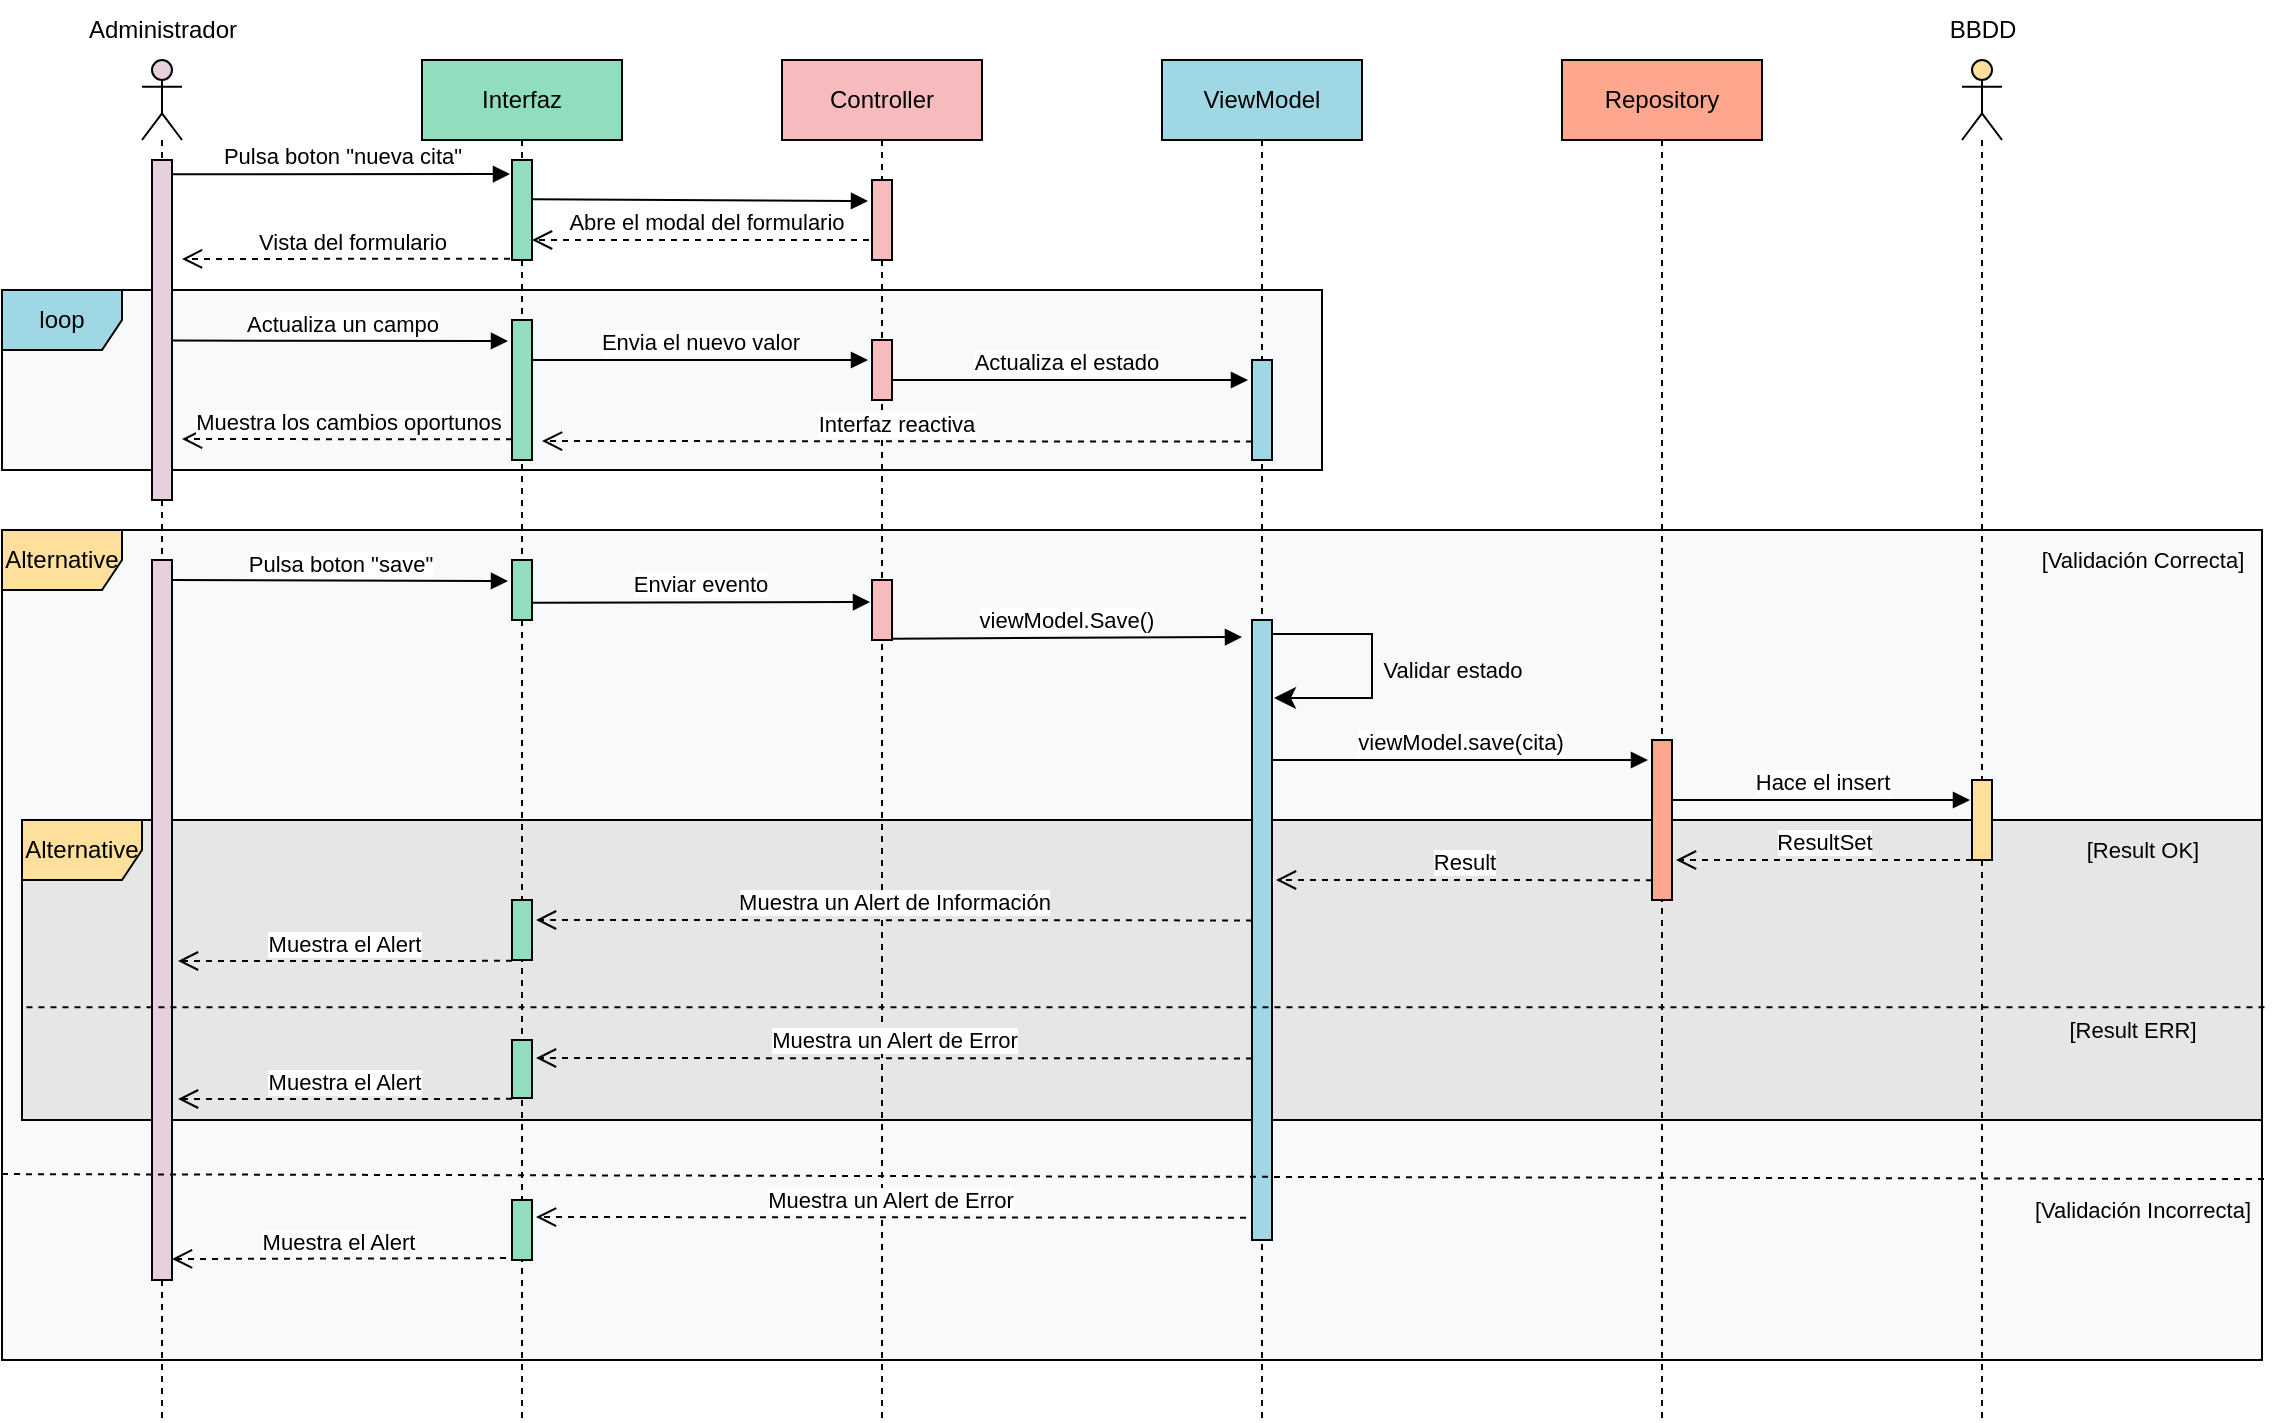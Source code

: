 <mxfile version="21.2.8" type="device">
  <diagram name="Page-1" id="2YBvvXClWsGukQMizWep">
    <mxGraphModel dx="1167" dy="699" grid="1" gridSize="10" guides="1" tooltips="1" connect="1" arrows="1" fold="1" page="1" pageScale="1" pageWidth="850" pageHeight="1100" math="0" shadow="0">
      <root>
        <mxCell id="0" />
        <mxCell id="1" parent="0" />
        <mxCell id="uf8Uw_HvhAa3_yYF7C0B-38" value="Alternative" style="shape=umlFrame;whiteSpace=wrap;html=1;pointerEvents=0;swimlaneFillColor=#F8F9FA;fillColor=#FFDF9C;" parent="1" vertex="1">
          <mxGeometry x="10" y="275" width="1130" height="415" as="geometry" />
        </mxCell>
        <mxCell id="uf8Uw_HvhAa3_yYF7C0B-61" value="Alternative" style="shape=umlFrame;whiteSpace=wrap;html=1;pointerEvents=0;swimlaneFillColor=#E6E6E6;fillColor=#FFDF9C;" parent="1" vertex="1">
          <mxGeometry x="20" y="420" width="1120" height="150" as="geometry" />
        </mxCell>
        <mxCell id="uf8Uw_HvhAa3_yYF7C0B-17" value="loop" style="shape=umlFrame;whiteSpace=wrap;html=1;pointerEvents=0;swimlaneFillColor=#f8f9fa;fillColor=#9FD8E4;" parent="1" vertex="1">
          <mxGeometry x="10" y="155" width="660" height="90" as="geometry" />
        </mxCell>
        <mxCell id="uf8Uw_HvhAa3_yYF7C0B-4" value="" style="shape=umlLifeline;perimeter=lifelinePerimeter;whiteSpace=wrap;html=1;container=1;dropTarget=0;collapsible=0;recursiveResize=0;outlineConnect=0;portConstraint=eastwest;newEdgeStyle={&quot;edgeStyle&quot;:&quot;elbowEdgeStyle&quot;,&quot;elbow&quot;:&quot;vertical&quot;,&quot;curved&quot;:0,&quot;rounded&quot;:0};participant=umlActor;fillColor=#E6D0DE;" parent="1" vertex="1">
          <mxGeometry x="80" y="40" width="20" height="680" as="geometry" />
        </mxCell>
        <mxCell id="uf8Uw_HvhAa3_yYF7C0B-60" value="" style="rounded=0;whiteSpace=wrap;html=1;fillColor=#E6D0DE;" parent="1" vertex="1">
          <mxGeometry x="85" y="290" width="10" height="360" as="geometry" />
        </mxCell>
        <mxCell id="aM9ryv3xv72pqoxQDRHE-5" value="Interfaz" style="shape=umlLifeline;perimeter=lifelinePerimeter;whiteSpace=wrap;html=1;container=0;dropTarget=0;collapsible=0;recursiveResize=0;outlineConnect=0;portConstraint=eastwest;newEdgeStyle={&quot;edgeStyle&quot;:&quot;elbowEdgeStyle&quot;,&quot;elbow&quot;:&quot;vertical&quot;,&quot;curved&quot;:0,&quot;rounded&quot;:0};fillColor=#91DEBF;" parent="1" vertex="1">
          <mxGeometry x="220" y="40" width="100" height="680" as="geometry" />
        </mxCell>
        <mxCell id="uf8Uw_HvhAa3_yYF7C0B-1" value="Controller" style="shape=umlLifeline;perimeter=lifelinePerimeter;whiteSpace=wrap;html=1;container=1;dropTarget=0;collapsible=0;recursiveResize=0;outlineConnect=0;portConstraint=eastwest;newEdgeStyle={&quot;edgeStyle&quot;:&quot;elbowEdgeStyle&quot;,&quot;elbow&quot;:&quot;vertical&quot;,&quot;curved&quot;:0,&quot;rounded&quot;:0};fillColor=#F7BBBD;" parent="1" vertex="1">
          <mxGeometry x="400" y="40" width="100" height="680" as="geometry" />
        </mxCell>
        <mxCell id="uf8Uw_HvhAa3_yYF7C0B-2" value="ViewModel" style="shape=umlLifeline;perimeter=lifelinePerimeter;whiteSpace=wrap;html=1;container=1;dropTarget=0;collapsible=0;recursiveResize=0;outlineConnect=0;portConstraint=eastwest;newEdgeStyle={&quot;edgeStyle&quot;:&quot;elbowEdgeStyle&quot;,&quot;elbow&quot;:&quot;vertical&quot;,&quot;curved&quot;:0,&quot;rounded&quot;:0};fillColor=#9FD8E4;" parent="1" vertex="1">
          <mxGeometry x="590" y="40" width="100" height="680" as="geometry" />
        </mxCell>
        <mxCell id="uf8Uw_HvhAa3_yYF7C0B-5" value="Administrador" style="text;html=1;align=center;verticalAlign=middle;resizable=0;points=[];autosize=1;strokeColor=none;fillColor=none;" parent="1" vertex="1">
          <mxGeometry x="40" y="10" width="100" height="30" as="geometry" />
        </mxCell>
        <mxCell id="uf8Uw_HvhAa3_yYF7C0B-7" value="" style="shape=umlLifeline;perimeter=lifelinePerimeter;whiteSpace=wrap;html=1;container=1;dropTarget=0;collapsible=0;recursiveResize=0;outlineConnect=0;portConstraint=eastwest;newEdgeStyle={&quot;edgeStyle&quot;:&quot;elbowEdgeStyle&quot;,&quot;elbow&quot;:&quot;vertical&quot;,&quot;curved&quot;:0,&quot;rounded&quot;:0};participant=umlActor;fillColor=#FFDF9C;" parent="1" vertex="1">
          <mxGeometry x="990" y="40" width="20" height="680" as="geometry" />
        </mxCell>
        <mxCell id="uf8Uw_HvhAa3_yYF7C0B-8" value="BBDD" style="text;html=1;align=center;verticalAlign=middle;resizable=0;points=[];autosize=1;strokeColor=none;fillColor=none;" parent="1" vertex="1">
          <mxGeometry x="970" y="10" width="60" height="30" as="geometry" />
        </mxCell>
        <mxCell id="uf8Uw_HvhAa3_yYF7C0B-9" value="Repository" style="shape=umlLifeline;perimeter=lifelinePerimeter;whiteSpace=wrap;html=1;container=1;dropTarget=0;collapsible=0;recursiveResize=0;outlineConnect=0;portConstraint=eastwest;newEdgeStyle={&quot;edgeStyle&quot;:&quot;elbowEdgeStyle&quot;,&quot;elbow&quot;:&quot;vertical&quot;,&quot;curved&quot;:0,&quot;rounded&quot;:0};fillColor=#FFA78E;" parent="1" vertex="1">
          <mxGeometry x="790" y="40" width="100" height="680" as="geometry" />
        </mxCell>
        <mxCell id="uf8Uw_HvhAa3_yYF7C0B-10" value="" style="rounded=0;whiteSpace=wrap;html=1;fillColor=#E6D0DE;" parent="1" vertex="1">
          <mxGeometry x="85" y="90" width="10" height="170" as="geometry" />
        </mxCell>
        <mxCell id="uf8Uw_HvhAa3_yYF7C0B-12" value="Vista del formulario" style="html=1;verticalAlign=bottom;endArrow=open;dashed=1;endSize=8;edgeStyle=elbowEdgeStyle;elbow=vertical;curved=0;rounded=0;" parent="1" edge="1">
          <mxGeometry relative="1" as="geometry">
            <mxPoint x="270" y="139.33" as="sourcePoint" />
            <mxPoint x="100" y="139.33" as="targetPoint" />
          </mxGeometry>
        </mxCell>
        <mxCell id="uf8Uw_HvhAa3_yYF7C0B-13" value="" style="rounded=0;whiteSpace=wrap;html=1;fillColor=#91DEBF;" parent="1" vertex="1">
          <mxGeometry x="265" y="90" width="10" height="50" as="geometry" />
        </mxCell>
        <mxCell id="uf8Uw_HvhAa3_yYF7C0B-16" value="Actualiza el estado" style="html=1;verticalAlign=bottom;endArrow=block;edgeStyle=elbowEdgeStyle;elbow=vertical;curved=0;rounded=0;" parent="1" edge="1">
          <mxGeometry width="80" relative="1" as="geometry">
            <mxPoint x="450" y="200" as="sourcePoint" />
            <mxPoint x="633" y="200" as="targetPoint" />
          </mxGeometry>
        </mxCell>
        <mxCell id="uf8Uw_HvhAa3_yYF7C0B-18" value="Interfaz reactiva" style="html=1;verticalAlign=bottom;endArrow=open;dashed=1;endSize=8;edgeStyle=elbowEdgeStyle;elbow=vertical;curved=0;rounded=0;" parent="1" edge="1">
          <mxGeometry relative="1" as="geometry">
            <mxPoint x="635" y="230.78" as="sourcePoint" />
            <mxPoint x="280" y="230" as="targetPoint" />
          </mxGeometry>
        </mxCell>
        <mxCell id="uf8Uw_HvhAa3_yYF7C0B-19" value="" style="rounded=0;whiteSpace=wrap;html=1;fillColor=#91DEBF;" parent="1" vertex="1">
          <mxGeometry x="265" y="170" width="10" height="70" as="geometry" />
        </mxCell>
        <mxCell id="uf8Uw_HvhAa3_yYF7C0B-14" value="Actualiza un campo" style="html=1;verticalAlign=bottom;endArrow=block;edgeStyle=elbowEdgeStyle;elbow=vertical;curved=0;rounded=0;exitX=1.022;exitY=0.274;exitDx=0;exitDy=0;exitPerimeter=0;" parent="1" edge="1">
          <mxGeometry width="80" relative="1" as="geometry">
            <mxPoint x="95.22" y="180.28" as="sourcePoint" />
            <mxPoint x="263" y="181" as="targetPoint" />
          </mxGeometry>
        </mxCell>
        <mxCell id="uf8Uw_HvhAa3_yYF7C0B-21" value="" style="rounded=0;whiteSpace=wrap;html=1;fillColor=#F7BBBD;" parent="1" vertex="1">
          <mxGeometry x="445" y="180" width="10" height="30" as="geometry" />
        </mxCell>
        <mxCell id="uf8Uw_HvhAa3_yYF7C0B-11" value="Pulsa boton &quot;nueva cita&quot;" style="html=1;verticalAlign=bottom;endArrow=block;edgeStyle=elbowEdgeStyle;elbow=vertical;curved=0;rounded=0;exitX=1.022;exitY=0.042;exitDx=0;exitDy=0;exitPerimeter=0;" parent="1" source="uf8Uw_HvhAa3_yYF7C0B-10" edge="1">
          <mxGeometry width="80" relative="1" as="geometry">
            <mxPoint x="100" y="100" as="sourcePoint" />
            <mxPoint x="264" y="97" as="targetPoint" />
          </mxGeometry>
        </mxCell>
        <mxCell id="uf8Uw_HvhAa3_yYF7C0B-25" value="Muestra los cambios oportunos" style="html=1;verticalAlign=bottom;endArrow=open;dashed=1;endSize=8;edgeStyle=elbowEdgeStyle;elbow=vertical;curved=0;rounded=0;" parent="1" edge="1">
          <mxGeometry relative="1" as="geometry">
            <mxPoint x="265" y="229.67" as="sourcePoint" />
            <mxPoint x="100" y="229.33" as="targetPoint" />
          </mxGeometry>
        </mxCell>
        <mxCell id="uf8Uw_HvhAa3_yYF7C0B-26" value="Pulsa boton &quot;save&quot;" style="html=1;verticalAlign=bottom;endArrow=block;edgeStyle=elbowEdgeStyle;elbow=vertical;curved=0;rounded=0;exitX=1.022;exitY=0.042;exitDx=0;exitDy=0;exitPerimeter=0;" parent="1" edge="1">
          <mxGeometry width="80" relative="1" as="geometry">
            <mxPoint x="95" y="300" as="sourcePoint" />
            <mxPoint x="263" y="301" as="targetPoint" />
          </mxGeometry>
        </mxCell>
        <mxCell id="uf8Uw_HvhAa3_yYF7C0B-27" value="" style="rounded=0;whiteSpace=wrap;html=1;fillColor=#91DEBF;" parent="1" vertex="1">
          <mxGeometry x="265" y="290" width="10" height="30" as="geometry" />
        </mxCell>
        <mxCell id="uf8Uw_HvhAa3_yYF7C0B-29" value="" style="html=1;verticalAlign=bottom;endArrow=block;edgeStyle=elbowEdgeStyle;elbow=vertical;curved=0;rounded=0;" parent="1" edge="1">
          <mxGeometry width="80" relative="1" as="geometry">
            <mxPoint x="275" y="109.67" as="sourcePoint" />
            <mxPoint x="443" y="111" as="targetPoint" />
          </mxGeometry>
        </mxCell>
        <mxCell id="uf8Uw_HvhAa3_yYF7C0B-31" value="Abre el modal del formulario" style="html=1;verticalAlign=bottom;endArrow=open;dashed=1;endSize=8;edgeStyle=elbowEdgeStyle;elbow=vertical;curved=0;rounded=0;" parent="1" source="uf8Uw_HvhAa3_yYF7C0B-1" edge="1">
          <mxGeometry relative="1" as="geometry">
            <mxPoint x="445" y="130" as="sourcePoint" />
            <mxPoint x="275" y="130" as="targetPoint" />
          </mxGeometry>
        </mxCell>
        <mxCell id="uf8Uw_HvhAa3_yYF7C0B-32" value="" style="rounded=0;whiteSpace=wrap;html=1;fillColor=#F7BBBD;" parent="1" vertex="1">
          <mxGeometry x="445" y="100" width="10" height="40" as="geometry" />
        </mxCell>
        <mxCell id="uf8Uw_HvhAa3_yYF7C0B-33" value="" style="rounded=0;whiteSpace=wrap;html=1;fillColor=#9FD8E4;" parent="1" vertex="1">
          <mxGeometry x="635" y="190" width="10" height="50" as="geometry" />
        </mxCell>
        <mxCell id="uf8Uw_HvhAa3_yYF7C0B-34" value="" style="rounded=0;whiteSpace=wrap;html=1;fillColor=#9FD8E4;" parent="1" vertex="1">
          <mxGeometry x="635" y="320" width="10" height="310" as="geometry" />
        </mxCell>
        <mxCell id="uf8Uw_HvhAa3_yYF7C0B-40" value="" style="endArrow=none;dashed=1;html=1;rounded=0;entryX=1.001;entryY=0.782;entryDx=0;entryDy=0;entryPerimeter=0;exitX=0;exitY=0.776;exitDx=0;exitDy=0;exitPerimeter=0;" parent="1" source="uf8Uw_HvhAa3_yYF7C0B-38" target="uf8Uw_HvhAa3_yYF7C0B-38" edge="1">
          <mxGeometry width="50" height="50" relative="1" as="geometry">
            <mxPoint x="40" y="720" as="sourcePoint" />
            <mxPoint x="280" y="740" as="targetPoint" />
          </mxGeometry>
        </mxCell>
        <mxCell id="uf8Uw_HvhAa3_yYF7C0B-41" value="&lt;font style=&quot;font-size: 11px;&quot;&gt;[Validación Correcta]&lt;/font&gt;" style="text;html=1;align=center;verticalAlign=middle;resizable=0;points=[];autosize=1;strokeColor=none;fillColor=none;" parent="1" vertex="1">
          <mxGeometry x="1020" y="275" width="120" height="30" as="geometry" />
        </mxCell>
        <mxCell id="uf8Uw_HvhAa3_yYF7C0B-42" value="&lt;font style=&quot;font-size: 11px;&quot;&gt;[Validación Incorrecta]&lt;/font&gt;" style="text;html=1;align=center;verticalAlign=middle;resizable=0;points=[];autosize=1;strokeColor=none;fillColor=none;" parent="1" vertex="1">
          <mxGeometry x="1015" y="600" width="130" height="30" as="geometry" />
        </mxCell>
        <mxCell id="uf8Uw_HvhAa3_yYF7C0B-43" value="" style="edgeStyle=elbowEdgeStyle;elbow=horizontal;endArrow=classic;html=1;curved=0;rounded=0;endSize=8;startSize=8;" parent="1" edge="1">
          <mxGeometry width="50" height="50" relative="1" as="geometry">
            <mxPoint x="645" y="327" as="sourcePoint" />
            <mxPoint x="646" y="359" as="targetPoint" />
            <Array as="points">
              <mxPoint x="695" y="350" />
            </Array>
          </mxGeometry>
        </mxCell>
        <mxCell id="uf8Uw_HvhAa3_yYF7C0B-44" value="&lt;font style=&quot;font-size: 11px;&quot;&gt;Validar estado&lt;/font&gt;" style="text;html=1;align=center;verticalAlign=middle;resizable=0;points=[];autosize=1;strokeColor=none;fillColor=none;" parent="1" vertex="1">
          <mxGeometry x="690" y="330" width="90" height="30" as="geometry" />
        </mxCell>
        <mxCell id="uf8Uw_HvhAa3_yYF7C0B-45" value="viewModel.save(cita)" style="html=1;verticalAlign=bottom;endArrow=block;edgeStyle=elbowEdgeStyle;elbow=vertical;curved=0;rounded=0;" parent="1" edge="1">
          <mxGeometry width="80" relative="1" as="geometry">
            <mxPoint x="645" y="390" as="sourcePoint" />
            <mxPoint x="833" y="390" as="targetPoint" />
          </mxGeometry>
        </mxCell>
        <mxCell id="uf8Uw_HvhAa3_yYF7C0B-46" value="" style="rounded=0;whiteSpace=wrap;html=1;fillColor=#F7BBBD;" parent="1" vertex="1">
          <mxGeometry x="445" y="300" width="10" height="30" as="geometry" />
        </mxCell>
        <mxCell id="uf8Uw_HvhAa3_yYF7C0B-47" value="viewModel.Save()" style="html=1;verticalAlign=bottom;endArrow=block;edgeStyle=elbowEdgeStyle;elbow=vertical;curved=0;rounded=0;" parent="1" edge="1">
          <mxGeometry width="80" relative="1" as="geometry">
            <mxPoint x="455" y="329.33" as="sourcePoint" />
            <mxPoint x="630" y="328" as="targetPoint" />
          </mxGeometry>
        </mxCell>
        <mxCell id="uf8Uw_HvhAa3_yYF7C0B-49" value="" style="rounded=0;whiteSpace=wrap;html=1;fillColor=#FFA78E;" parent="1" vertex="1">
          <mxGeometry x="835" y="380" width="10" height="80" as="geometry" />
        </mxCell>
        <mxCell id="uf8Uw_HvhAa3_yYF7C0B-50" value="Hace el insert" style="html=1;verticalAlign=bottom;endArrow=block;edgeStyle=elbowEdgeStyle;elbow=vertical;curved=0;rounded=0;" parent="1" edge="1">
          <mxGeometry width="80" relative="1" as="geometry">
            <mxPoint x="845" y="410" as="sourcePoint" />
            <mxPoint x="994" y="410" as="targetPoint" />
          </mxGeometry>
        </mxCell>
        <mxCell id="uf8Uw_HvhAa3_yYF7C0B-51" value="" style="rounded=0;whiteSpace=wrap;html=1;fillColor=#FFDF9C;" parent="1" vertex="1">
          <mxGeometry x="995" y="400" width="10" height="40" as="geometry" />
        </mxCell>
        <mxCell id="uf8Uw_HvhAa3_yYF7C0B-52" value="ResultSet" style="html=1;verticalAlign=bottom;endArrow=open;dashed=1;endSize=8;edgeStyle=elbowEdgeStyle;elbow=vertical;curved=0;rounded=0;" parent="1" edge="1">
          <mxGeometry relative="1" as="geometry">
            <mxPoint x="995" y="440" as="sourcePoint" />
            <mxPoint x="847" y="440" as="targetPoint" />
          </mxGeometry>
        </mxCell>
        <mxCell id="uf8Uw_HvhAa3_yYF7C0B-54" value="Result" style="html=1;verticalAlign=bottom;endArrow=open;dashed=1;endSize=8;edgeStyle=elbowEdgeStyle;elbow=vertical;curved=0;rounded=0;" parent="1" edge="1">
          <mxGeometry relative="1" as="geometry">
            <mxPoint x="835" y="450.09" as="sourcePoint" />
            <mxPoint x="647" y="450" as="targetPoint" />
          </mxGeometry>
        </mxCell>
        <mxCell id="uf8Uw_HvhAa3_yYF7C0B-55" value="Muestra un Alert de Información" style="html=1;verticalAlign=bottom;endArrow=open;dashed=1;endSize=8;edgeStyle=elbowEdgeStyle;elbow=vertical;curved=0;rounded=0;" parent="1" edge="1">
          <mxGeometry relative="1" as="geometry">
            <mxPoint x="635" y="470.21" as="sourcePoint" />
            <mxPoint x="277" y="470" as="targetPoint" />
          </mxGeometry>
        </mxCell>
        <mxCell id="uf8Uw_HvhAa3_yYF7C0B-56" value="" style="rounded=0;whiteSpace=wrap;html=1;fillColor=#91DEBF;" parent="1" vertex="1">
          <mxGeometry x="265" y="460" width="10" height="30" as="geometry" />
        </mxCell>
        <mxCell id="uf8Uw_HvhAa3_yYF7C0B-57" value="Muestra el Alert" style="html=1;verticalAlign=bottom;endArrow=open;dashed=1;endSize=8;edgeStyle=elbowEdgeStyle;elbow=vertical;curved=0;rounded=0;" parent="1" edge="1">
          <mxGeometry relative="1" as="geometry">
            <mxPoint x="265" y="490.43" as="sourcePoint" />
            <mxPoint x="98" y="491" as="targetPoint" />
          </mxGeometry>
        </mxCell>
        <mxCell id="uf8Uw_HvhAa3_yYF7C0B-62" value="" style="endArrow=none;dashed=1;html=1;rounded=0;entryX=1.002;entryY=0.624;entryDx=0;entryDy=0;entryPerimeter=0;exitX=0.002;exitY=0.624;exitDx=0;exitDy=0;exitPerimeter=0;" parent="1" source="uf8Uw_HvhAa3_yYF7C0B-61" target="uf8Uw_HvhAa3_yYF7C0B-61" edge="1">
          <mxGeometry width="50" height="50" relative="1" as="geometry">
            <mxPoint x="115" y="1205" as="sourcePoint" />
            <mxPoint x="355" y="1225" as="targetPoint" />
          </mxGeometry>
        </mxCell>
        <mxCell id="uf8Uw_HvhAa3_yYF7C0B-63" value="&lt;font style=&quot;font-size: 11px;&quot;&gt;[Result OK]&lt;/font&gt;" style="text;html=1;align=center;verticalAlign=middle;resizable=0;points=[];autosize=1;strokeColor=none;fillColor=none;" parent="1" vertex="1">
          <mxGeometry x="1040" y="420" width="80" height="30" as="geometry" />
        </mxCell>
        <mxCell id="uf8Uw_HvhAa3_yYF7C0B-64" value="&lt;font style=&quot;font-size: 11px;&quot;&gt;[Result ERR]&lt;/font&gt;" style="text;html=1;align=center;verticalAlign=middle;resizable=0;points=[];autosize=1;strokeColor=none;fillColor=none;" parent="1" vertex="1">
          <mxGeometry x="1030" y="510" width="90" height="30" as="geometry" />
        </mxCell>
        <mxCell id="uf8Uw_HvhAa3_yYF7C0B-65" value="Muestra un Alert de Error" style="html=1;verticalAlign=bottom;endArrow=open;dashed=1;endSize=8;edgeStyle=elbowEdgeStyle;elbow=vertical;curved=0;rounded=0;" parent="1" edge="1">
          <mxGeometry relative="1" as="geometry">
            <mxPoint x="635" y="539.21" as="sourcePoint" />
            <mxPoint x="277" y="539" as="targetPoint" />
          </mxGeometry>
        </mxCell>
        <mxCell id="uf8Uw_HvhAa3_yYF7C0B-66" value="" style="rounded=0;whiteSpace=wrap;html=1;fillColor=#91DEBF;" parent="1" vertex="1">
          <mxGeometry x="265" y="530" width="10" height="29" as="geometry" />
        </mxCell>
        <mxCell id="uf8Uw_HvhAa3_yYF7C0B-67" value="Muestra el Alert" style="html=1;verticalAlign=bottom;endArrow=open;dashed=1;endSize=8;edgeStyle=elbowEdgeStyle;elbow=vertical;curved=0;rounded=0;" parent="1" edge="1">
          <mxGeometry relative="1" as="geometry">
            <mxPoint x="265" y="559.43" as="sourcePoint" />
            <mxPoint x="98" y="560" as="targetPoint" />
          </mxGeometry>
        </mxCell>
        <mxCell id="uf8Uw_HvhAa3_yYF7C0B-68" value="Muestra un Alert de Error" style="html=1;verticalAlign=bottom;endArrow=open;dashed=1;endSize=8;edgeStyle=elbowEdgeStyle;elbow=vertical;curved=0;rounded=0;" parent="1" edge="1">
          <mxGeometry relative="1" as="geometry">
            <mxPoint x="632" y="618.83" as="sourcePoint" />
            <mxPoint x="277" y="618" as="targetPoint" />
          </mxGeometry>
        </mxCell>
        <mxCell id="uf8Uw_HvhAa3_yYF7C0B-69" value="" style="rounded=0;whiteSpace=wrap;html=1;fillColor=#91DEBF;" parent="1" vertex="1">
          <mxGeometry x="265" y="610" width="10" height="30" as="geometry" />
        </mxCell>
        <mxCell id="uf8Uw_HvhAa3_yYF7C0B-70" value="Muestra el Alert" style="html=1;verticalAlign=bottom;endArrow=open;dashed=1;endSize=8;edgeStyle=elbowEdgeStyle;elbow=vertical;curved=0;rounded=0;" parent="1" edge="1">
          <mxGeometry relative="1" as="geometry">
            <mxPoint x="262" y="639.05" as="sourcePoint" />
            <mxPoint x="95" y="639.62" as="targetPoint" />
          </mxGeometry>
        </mxCell>
        <mxCell id="uf8Uw_HvhAa3_yYF7C0B-72" value="Enviar evento" style="html=1;verticalAlign=bottom;endArrow=block;edgeStyle=elbowEdgeStyle;elbow=vertical;curved=0;rounded=0;" parent="1" edge="1">
          <mxGeometry width="80" relative="1" as="geometry">
            <mxPoint x="275" y="311.33" as="sourcePoint" />
            <mxPoint x="444" y="311" as="targetPoint" />
          </mxGeometry>
        </mxCell>
        <mxCell id="uf8Uw_HvhAa3_yYF7C0B-15" value="Envia el nuevo valor" style="html=1;verticalAlign=bottom;endArrow=block;edgeStyle=elbowEdgeStyle;elbow=vertical;curved=0;rounded=0;" parent="1" edge="1">
          <mxGeometry width="80" relative="1" as="geometry">
            <mxPoint x="275" y="190" as="sourcePoint" />
            <mxPoint x="443" y="190" as="targetPoint" />
          </mxGeometry>
        </mxCell>
      </root>
    </mxGraphModel>
  </diagram>
</mxfile>
